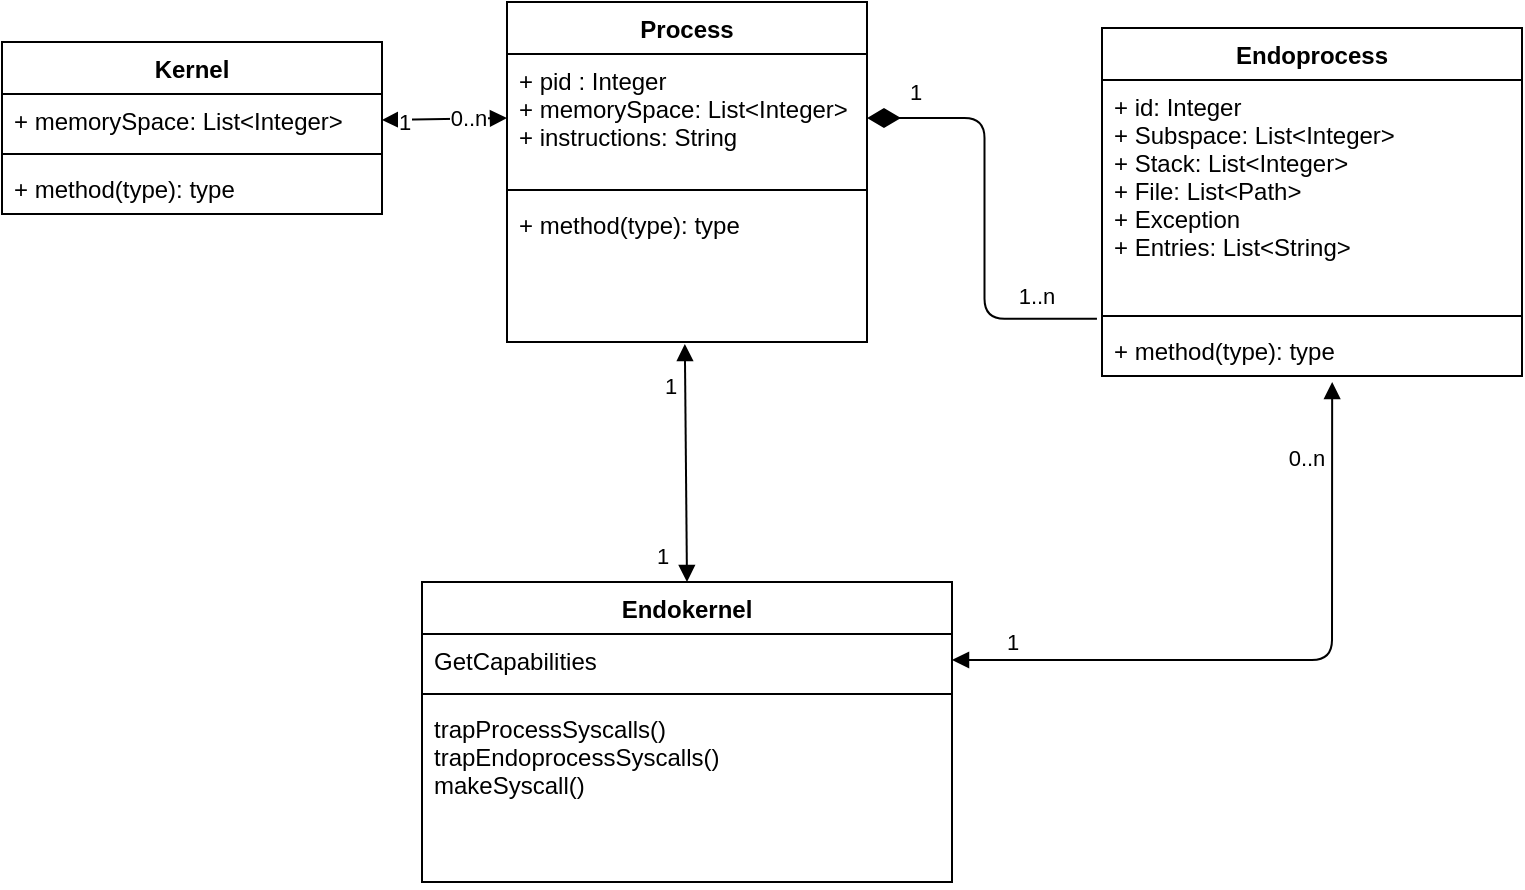 <mxfile version="15.5.9" type="device"><diagram id="jKnYx94y_KnAcxw0OS8I" name="Page-1"><mxGraphModel dx="799" dy="793" grid="1" gridSize="10" guides="1" tooltips="1" connect="1" arrows="1" fold="1" page="1" pageScale="1" pageWidth="827" pageHeight="1169" math="0" shadow="0"><root><mxCell id="0"/><mxCell id="1" parent="0"/><mxCell id="iJyI0FOTj2MSVto57viy-1" value="Process" style="swimlane;fontStyle=1;align=center;verticalAlign=top;childLayout=stackLayout;horizontal=1;startSize=26;horizontalStack=0;resizeParent=1;resizeParentMax=0;resizeLast=0;collapsible=1;marginBottom=0;" parent="1" vertex="1"><mxGeometry x="292.5" y="70" width="180" height="170" as="geometry"/></mxCell><mxCell id="iJyI0FOTj2MSVto57viy-2" value="+ pid : Integer&#xA;+ memorySpace: List&lt;Integer&gt;&#xA;+ instructions: String&#xA;&#xA;" style="text;strokeColor=none;fillColor=none;align=left;verticalAlign=top;spacingLeft=4;spacingRight=4;overflow=hidden;rotatable=0;points=[[0,0.5],[1,0.5]];portConstraint=eastwest;" parent="iJyI0FOTj2MSVto57viy-1" vertex="1"><mxGeometry y="26" width="180" height="64" as="geometry"/></mxCell><mxCell id="iJyI0FOTj2MSVto57viy-3" value="" style="line;strokeWidth=1;fillColor=none;align=left;verticalAlign=middle;spacingTop=-1;spacingLeft=3;spacingRight=3;rotatable=0;labelPosition=right;points=[];portConstraint=eastwest;" parent="iJyI0FOTj2MSVto57viy-1" vertex="1"><mxGeometry y="90" width="180" height="8" as="geometry"/></mxCell><mxCell id="iJyI0FOTj2MSVto57viy-4" value="+ method(type): type" style="text;strokeColor=none;fillColor=none;align=left;verticalAlign=top;spacingLeft=4;spacingRight=4;overflow=hidden;rotatable=0;points=[[0,0.5],[1,0.5]];portConstraint=eastwest;" parent="iJyI0FOTj2MSVto57viy-1" vertex="1"><mxGeometry y="98" width="180" height="72" as="geometry"/></mxCell><mxCell id="iJyI0FOTj2MSVto57viy-11" value="Kernel" style="swimlane;fontStyle=1;align=center;verticalAlign=top;childLayout=stackLayout;horizontal=1;startSize=26;horizontalStack=0;resizeParent=1;resizeParentMax=0;resizeLast=0;collapsible=1;marginBottom=0;" parent="1" vertex="1"><mxGeometry x="40" y="90" width="190" height="86" as="geometry"/></mxCell><mxCell id="iJyI0FOTj2MSVto57viy-12" value="+ memorySpace: List&lt;Integer&gt;" style="text;strokeColor=none;fillColor=none;align=left;verticalAlign=top;spacingLeft=4;spacingRight=4;overflow=hidden;rotatable=0;points=[[0,0.5],[1,0.5]];portConstraint=eastwest;" parent="iJyI0FOTj2MSVto57viy-11" vertex="1"><mxGeometry y="26" width="190" height="26" as="geometry"/></mxCell><mxCell id="iJyI0FOTj2MSVto57viy-13" value="" style="line;strokeWidth=1;fillColor=none;align=left;verticalAlign=middle;spacingTop=-1;spacingLeft=3;spacingRight=3;rotatable=0;labelPosition=right;points=[];portConstraint=eastwest;" parent="iJyI0FOTj2MSVto57viy-11" vertex="1"><mxGeometry y="52" width="190" height="8" as="geometry"/></mxCell><mxCell id="iJyI0FOTj2MSVto57viy-14" value="+ method(type): type" style="text;strokeColor=none;fillColor=none;align=left;verticalAlign=top;spacingLeft=4;spacingRight=4;overflow=hidden;rotatable=0;points=[[0,0.5],[1,0.5]];portConstraint=eastwest;" parent="iJyI0FOTj2MSVto57viy-11" vertex="1"><mxGeometry y="60" width="190" height="26" as="geometry"/></mxCell><mxCell id="iJyI0FOTj2MSVto57viy-16" value="Endoprocess" style="swimlane;fontStyle=1;align=center;verticalAlign=top;childLayout=stackLayout;horizontal=1;startSize=26;horizontalStack=0;resizeParent=1;resizeParentMax=0;resizeLast=0;collapsible=1;marginBottom=0;" parent="1" vertex="1"><mxGeometry x="590" y="83" width="210" height="174" as="geometry"/></mxCell><mxCell id="iJyI0FOTj2MSVto57viy-17" value="+ id: Integer&#xA;+ Subspace: List&lt;Integer&gt;&#xA;+ Stack: List&lt;Integer&gt;&#xA;+ File: List&lt;Path&gt;&#xA;+ Exception &#xA;+ Entries: List&lt;String&gt;&#xA;&#xA;" style="text;strokeColor=none;fillColor=none;align=left;verticalAlign=top;spacingLeft=4;spacingRight=4;overflow=hidden;rotatable=0;points=[[0,0.5],[1,0.5]];portConstraint=eastwest;" parent="iJyI0FOTj2MSVto57viy-16" vertex="1"><mxGeometry y="26" width="210" height="114" as="geometry"/></mxCell><mxCell id="iJyI0FOTj2MSVto57viy-18" value="" style="line;strokeWidth=1;fillColor=none;align=left;verticalAlign=middle;spacingTop=-1;spacingLeft=3;spacingRight=3;rotatable=0;labelPosition=right;points=[];portConstraint=eastwest;" parent="iJyI0FOTj2MSVto57viy-16" vertex="1"><mxGeometry y="140" width="210" height="8" as="geometry"/></mxCell><mxCell id="iJyI0FOTj2MSVto57viy-19" value="+ method(type): type" style="text;strokeColor=none;fillColor=none;align=left;verticalAlign=top;spacingLeft=4;spacingRight=4;overflow=hidden;rotatable=0;points=[[0,0.5],[1,0.5]];portConstraint=eastwest;" parent="iJyI0FOTj2MSVto57viy-16" vertex="1"><mxGeometry y="148" width="210" height="26" as="geometry"/></mxCell><mxCell id="iJyI0FOTj2MSVto57viy-25" value="" style="endArrow=block;startArrow=block;endFill=1;startFill=1;html=1;entryX=0;entryY=0.5;entryDx=0;entryDy=0;exitX=1;exitY=0.5;exitDx=0;exitDy=0;" parent="1" source="iJyI0FOTj2MSVto57viy-12" target="iJyI0FOTj2MSVto57viy-2" edge="1"><mxGeometry width="160" relative="1" as="geometry"><mxPoint x="200" y="130" as="sourcePoint"/><mxPoint x="340" y="130" as="targetPoint"/></mxGeometry></mxCell><mxCell id="iJyI0FOTj2MSVto57viy-27" value="1" style="edgeLabel;html=1;align=center;verticalAlign=middle;resizable=0;points=[];" parent="iJyI0FOTj2MSVto57viy-25" vertex="1" connectable="0"><mxGeometry x="-0.656" y="-1" relative="1" as="geometry"><mxPoint as="offset"/></mxGeometry></mxCell><mxCell id="iJyI0FOTj2MSVto57viy-28" value="0..n" style="edgeLabel;html=1;align=center;verticalAlign=middle;resizable=0;points=[];" parent="iJyI0FOTj2MSVto57viy-25" vertex="1" connectable="0"><mxGeometry x="0.771" relative="1" as="geometry"><mxPoint x="-13" as="offset"/></mxGeometry></mxCell><mxCell id="iJyI0FOTj2MSVto57viy-33" value="1" style="endArrow=none;html=1;endSize=12;startArrow=diamondThin;startSize=14;startFill=1;edgeStyle=orthogonalEdgeStyle;align=left;verticalAlign=bottom;endFill=0;entryX=-0.012;entryY=-0.1;entryDx=0;entryDy=0;entryPerimeter=0;exitX=1;exitY=0.5;exitDx=0;exitDy=0;" parent="1" source="iJyI0FOTj2MSVto57viy-2" target="iJyI0FOTj2MSVto57viy-19" edge="1"><mxGeometry x="-0.819" y="4" relative="1" as="geometry"><mxPoint x="520" y="138" as="sourcePoint"/><mxPoint x="632.72" y="154.6" as="targetPoint"/><mxPoint as="offset"/></mxGeometry></mxCell><mxCell id="iJyI0FOTj2MSVto57viy-34" value="1..n" style="edgeLabel;html=1;align=center;verticalAlign=middle;resizable=0;points=[];" parent="iJyI0FOTj2MSVto57viy-33" vertex="1" connectable="0"><mxGeometry x="0.816" y="3" relative="1" as="geometry"><mxPoint x="-10.4" y="-8.6" as="offset"/></mxGeometry></mxCell><mxCell id="R-jrbYLfejg2H2g3XCDj-2" value="Endokernel" style="swimlane;fontStyle=1;align=center;verticalAlign=top;childLayout=stackLayout;horizontal=1;startSize=26;horizontalStack=0;resizeParent=1;resizeParentMax=0;resizeLast=0;collapsible=1;marginBottom=0;" vertex="1" parent="1"><mxGeometry x="250" y="360" width="265" height="150" as="geometry"/></mxCell><mxCell id="R-jrbYLfejg2H2g3XCDj-3" value="GetCapabilities" style="text;strokeColor=none;fillColor=none;align=left;verticalAlign=top;spacingLeft=4;spacingRight=4;overflow=hidden;rotatable=0;points=[[0,0.5],[1,0.5]];portConstraint=eastwest;" vertex="1" parent="R-jrbYLfejg2H2g3XCDj-2"><mxGeometry y="26" width="265" height="26" as="geometry"/></mxCell><mxCell id="R-jrbYLfejg2H2g3XCDj-4" value="" style="line;strokeWidth=1;fillColor=none;align=left;verticalAlign=middle;spacingTop=-1;spacingLeft=3;spacingRight=3;rotatable=0;labelPosition=right;points=[];portConstraint=eastwest;" vertex="1" parent="R-jrbYLfejg2H2g3XCDj-2"><mxGeometry y="52" width="265" height="8" as="geometry"/></mxCell><mxCell id="R-jrbYLfejg2H2g3XCDj-5" value="trapProcessSyscalls()&#xA;trapEndoprocessSyscalls()&#xA;makeSyscall()&#xA;" style="text;strokeColor=none;fillColor=none;align=left;verticalAlign=top;spacingLeft=4;spacingRight=4;overflow=hidden;rotatable=0;points=[[0,0.5],[1,0.5]];portConstraint=eastwest;" vertex="1" parent="R-jrbYLfejg2H2g3XCDj-2"><mxGeometry y="60" width="265" height="90" as="geometry"/></mxCell><mxCell id="R-jrbYLfejg2H2g3XCDj-6" value="" style="endArrow=block;startArrow=block;endFill=1;startFill=1;html=1;entryX=0.5;entryY=0;entryDx=0;entryDy=0;exitX=0.494;exitY=1.014;exitDx=0;exitDy=0;exitPerimeter=0;" edge="1" parent="1" source="iJyI0FOTj2MSVto57viy-4" target="R-jrbYLfejg2H2g3XCDj-2"><mxGeometry width="160" relative="1" as="geometry"><mxPoint x="240" y="139" as="sourcePoint"/><mxPoint x="340" y="138" as="targetPoint"/></mxGeometry></mxCell><mxCell id="R-jrbYLfejg2H2g3XCDj-7" value="1" style="edgeLabel;html=1;align=center;verticalAlign=middle;resizable=0;points=[];" vertex="1" connectable="0" parent="R-jrbYLfejg2H2g3XCDj-6"><mxGeometry x="-0.656" y="-1" relative="1" as="geometry"><mxPoint x="-7" as="offset"/></mxGeometry></mxCell><mxCell id="R-jrbYLfejg2H2g3XCDj-8" value="1" style="edgeLabel;html=1;align=center;verticalAlign=middle;resizable=0;points=[];" vertex="1" connectable="0" parent="R-jrbYLfejg2H2g3XCDj-6"><mxGeometry x="0.771" relative="1" as="geometry"><mxPoint x="-13" as="offset"/></mxGeometry></mxCell><mxCell id="R-jrbYLfejg2H2g3XCDj-13" value="" style="endArrow=block;startArrow=block;endFill=1;startFill=1;html=1;entryX=0.548;entryY=1.115;entryDx=0;entryDy=0;exitX=1;exitY=0.5;exitDx=0;exitDy=0;entryPerimeter=0;" edge="1" parent="1" source="R-jrbYLfejg2H2g3XCDj-3" target="iJyI0FOTj2MSVto57viy-19"><mxGeometry width="160" relative="1" as="geometry"><mxPoint x="240" y="139" as="sourcePoint"/><mxPoint x="340" y="138" as="targetPoint"/><Array as="points"><mxPoint x="705" y="399"/></Array></mxGeometry></mxCell><mxCell id="R-jrbYLfejg2H2g3XCDj-14" value="1" style="edgeLabel;html=1;align=center;verticalAlign=middle;resizable=0;points=[];" vertex="1" connectable="0" parent="R-jrbYLfejg2H2g3XCDj-13"><mxGeometry x="-0.656" y="-1" relative="1" as="geometry"><mxPoint x="-27" y="-10" as="offset"/></mxGeometry></mxCell><mxCell id="R-jrbYLfejg2H2g3XCDj-15" value="0..n" style="edgeLabel;html=1;align=center;verticalAlign=middle;resizable=0;points=[];" vertex="1" connectable="0" parent="R-jrbYLfejg2H2g3XCDj-13"><mxGeometry x="0.771" relative="1" as="geometry"><mxPoint x="-13" as="offset"/></mxGeometry></mxCell></root></mxGraphModel></diagram></mxfile>